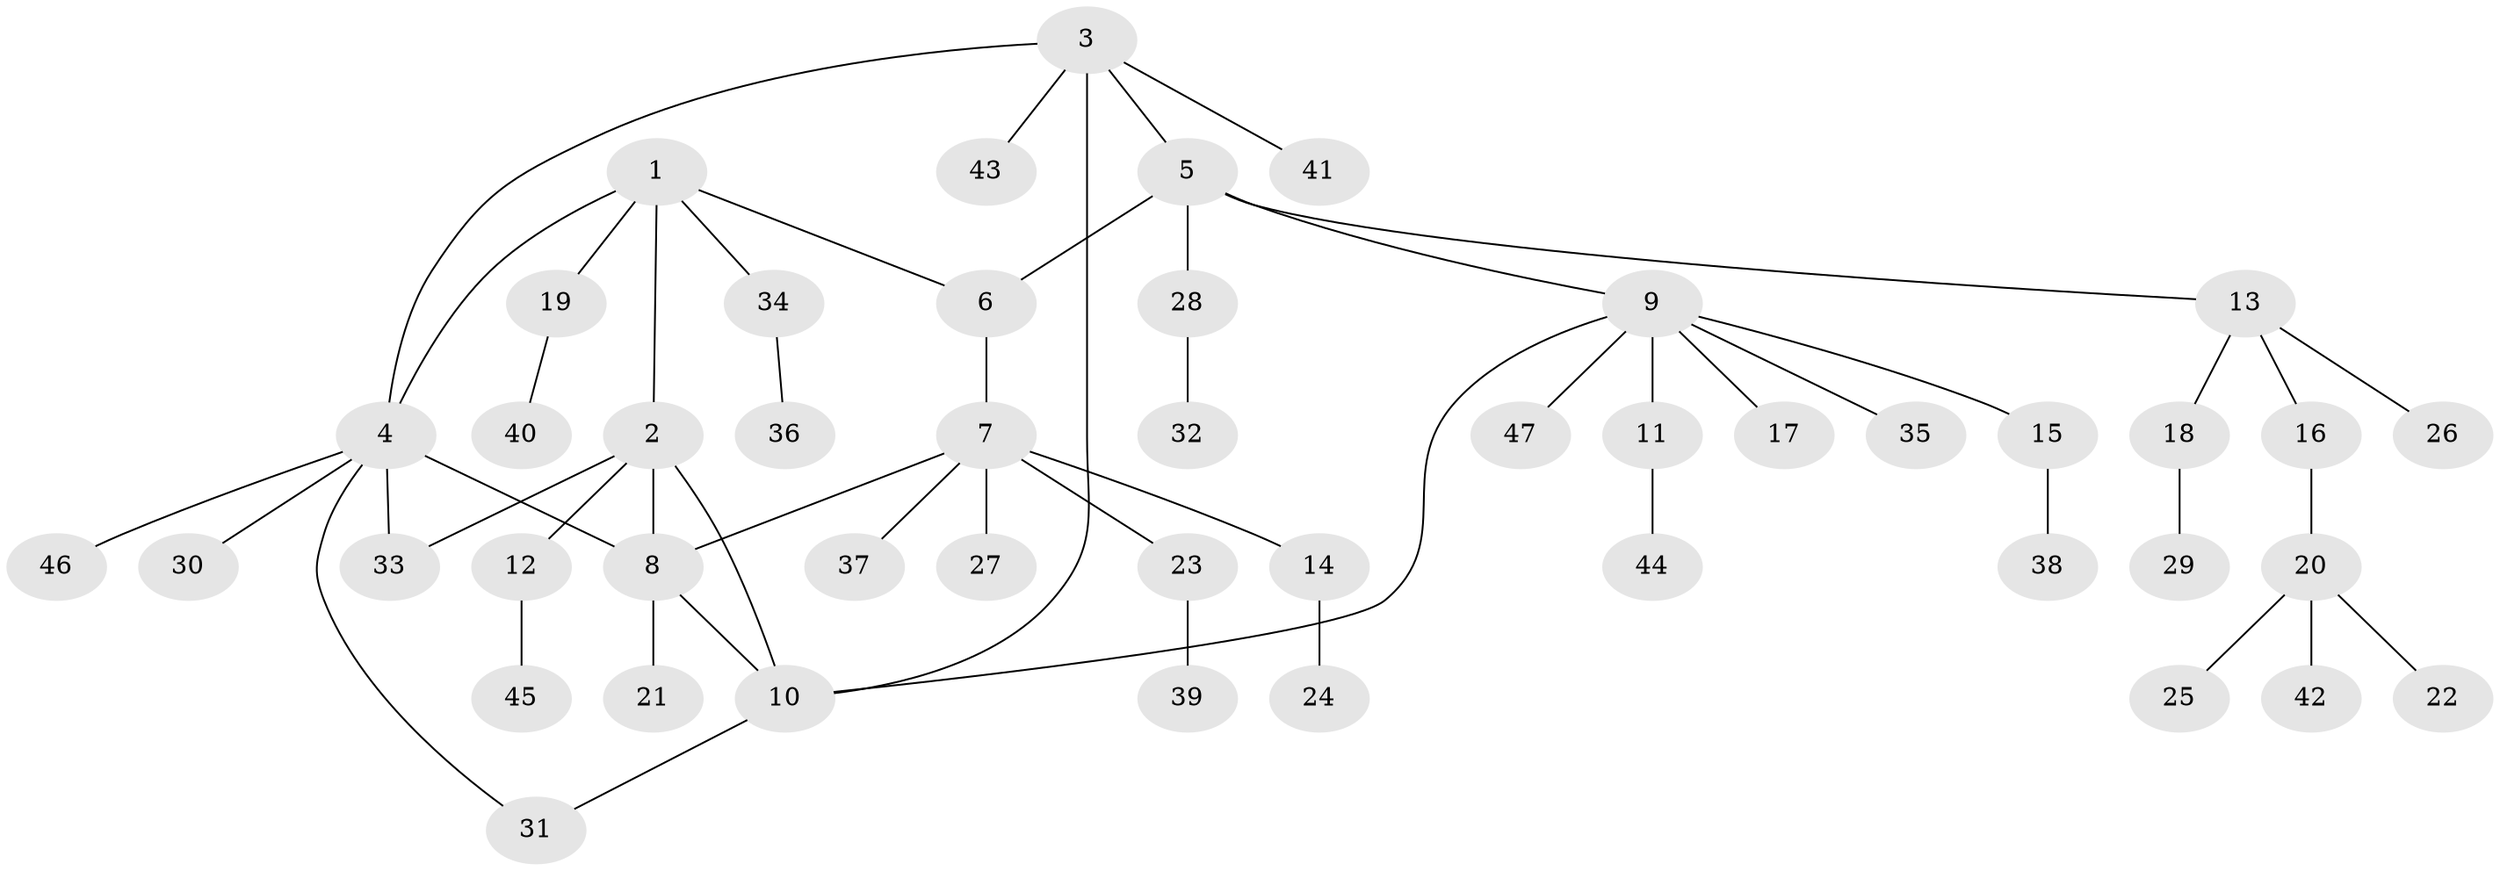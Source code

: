// Generated by graph-tools (version 1.1) at 2025/16/03/09/25 04:16:07]
// undirected, 47 vertices, 54 edges
graph export_dot {
graph [start="1"]
  node [color=gray90,style=filled];
  1;
  2;
  3;
  4;
  5;
  6;
  7;
  8;
  9;
  10;
  11;
  12;
  13;
  14;
  15;
  16;
  17;
  18;
  19;
  20;
  21;
  22;
  23;
  24;
  25;
  26;
  27;
  28;
  29;
  30;
  31;
  32;
  33;
  34;
  35;
  36;
  37;
  38;
  39;
  40;
  41;
  42;
  43;
  44;
  45;
  46;
  47;
  1 -- 2;
  1 -- 4;
  1 -- 6;
  1 -- 19;
  1 -- 34;
  2 -- 8;
  2 -- 10;
  2 -- 12;
  2 -- 33;
  3 -- 4;
  3 -- 5;
  3 -- 10;
  3 -- 41;
  3 -- 43;
  4 -- 8;
  4 -- 30;
  4 -- 31;
  4 -- 33;
  4 -- 46;
  5 -- 6;
  5 -- 9;
  5 -- 13;
  5 -- 28;
  6 -- 7;
  7 -- 8;
  7 -- 14;
  7 -- 23;
  7 -- 27;
  7 -- 37;
  8 -- 10;
  8 -- 21;
  9 -- 10;
  9 -- 11;
  9 -- 15;
  9 -- 17;
  9 -- 35;
  9 -- 47;
  10 -- 31;
  11 -- 44;
  12 -- 45;
  13 -- 16;
  13 -- 18;
  13 -- 26;
  14 -- 24;
  15 -- 38;
  16 -- 20;
  18 -- 29;
  19 -- 40;
  20 -- 22;
  20 -- 25;
  20 -- 42;
  23 -- 39;
  28 -- 32;
  34 -- 36;
}
